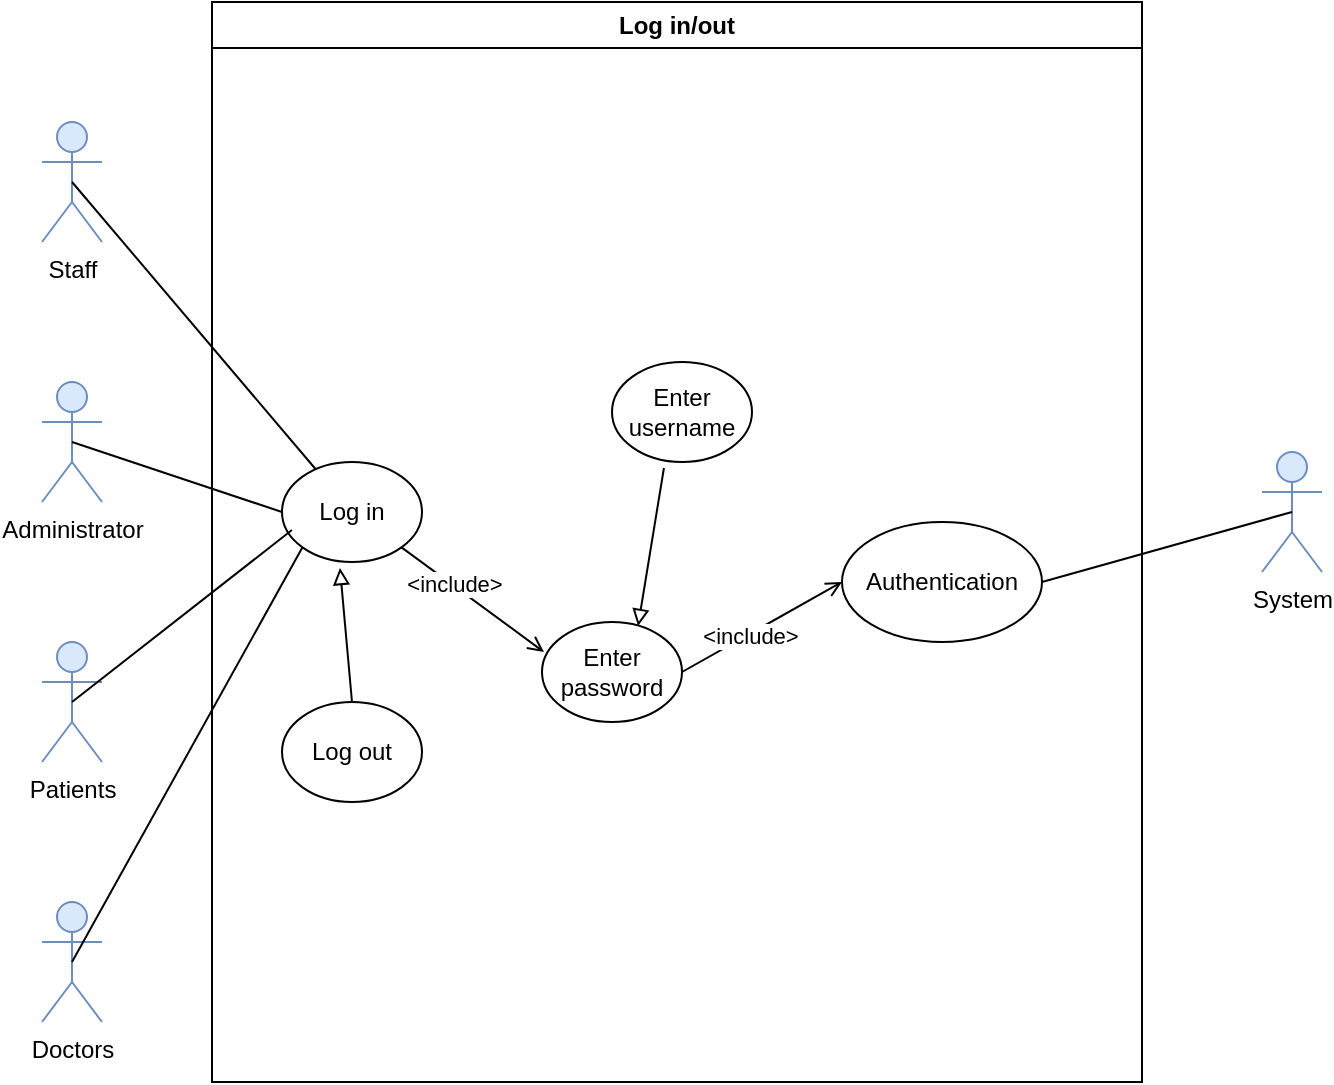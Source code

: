 <mxfile version="24.7.12">
  <diagram name="Page-1" id="rTnhSF7wG8ZI9zgHeMHo">
    <mxGraphModel dx="1432" dy="777" grid="1" gridSize="10" guides="1" tooltips="1" connect="1" arrows="1" fold="1" page="1" pageScale="1" pageWidth="850" pageHeight="1100" math="0" shadow="0">
      <root>
        <mxCell id="0" />
        <mxCell id="1" parent="0" />
        <mxCell id="_ZRvXiVYtUgfMEzg1t3W-1" value="Log in" style="ellipse;whiteSpace=wrap;html=1;" vertex="1" parent="1">
          <mxGeometry x="180" y="380" width="70" height="50" as="geometry" />
        </mxCell>
        <mxCell id="_ZRvXiVYtUgfMEzg1t3W-2" value="Doctors" style="shape=umlActor;verticalLabelPosition=bottom;verticalAlign=top;html=1;outlineConnect=0;fillColor=#dae8fc;strokeColor=#6c8ebf;" vertex="1" parent="1">
          <mxGeometry x="60" y="600" width="30" height="60" as="geometry" />
        </mxCell>
        <mxCell id="_ZRvXiVYtUgfMEzg1t3W-3" value="Administrator" style="shape=umlActor;verticalLabelPosition=bottom;verticalAlign=top;html=1;outlineConnect=0;fillColor=#dae8fc;strokeColor=#6c8ebf;" vertex="1" parent="1">
          <mxGeometry x="60" y="340" width="30" height="60" as="geometry" />
        </mxCell>
        <mxCell id="_ZRvXiVYtUgfMEzg1t3W-4" value="Staff" style="shape=umlActor;verticalLabelPosition=bottom;verticalAlign=top;html=1;outlineConnect=0;fillColor=#dae8fc;strokeColor=#6c8ebf;" vertex="1" parent="1">
          <mxGeometry x="60" y="210" width="30" height="60" as="geometry" />
        </mxCell>
        <mxCell id="_ZRvXiVYtUgfMEzg1t3W-5" value="Patients" style="shape=umlActor;verticalLabelPosition=bottom;verticalAlign=top;html=1;outlineConnect=0;fillColor=#dae8fc;strokeColor=#6c8ebf;" vertex="1" parent="1">
          <mxGeometry x="60" y="470" width="30" height="60" as="geometry" />
        </mxCell>
        <mxCell id="_ZRvXiVYtUgfMEzg1t3W-7" value="&lt;div&gt;Log out&lt;/div&gt;" style="ellipse;whiteSpace=wrap;html=1;" vertex="1" parent="1">
          <mxGeometry x="180" y="500" width="70" height="50" as="geometry" />
        </mxCell>
        <mxCell id="_ZRvXiVYtUgfMEzg1t3W-8" value="Enter username" style="ellipse;whiteSpace=wrap;html=1;" vertex="1" parent="1">
          <mxGeometry x="345" y="330" width="70" height="50" as="geometry" />
        </mxCell>
        <mxCell id="_ZRvXiVYtUgfMEzg1t3W-10" value="Enter password" style="ellipse;whiteSpace=wrap;html=1;" vertex="1" parent="1">
          <mxGeometry x="310" y="460" width="70" height="50" as="geometry" />
        </mxCell>
        <mxCell id="_ZRvXiVYtUgfMEzg1t3W-11" value="&lt;div&gt;Authentication&lt;/div&gt;" style="ellipse;whiteSpace=wrap;html=1;" vertex="1" parent="1">
          <mxGeometry x="460" y="410" width="100" height="60" as="geometry" />
        </mxCell>
        <mxCell id="_ZRvXiVYtUgfMEzg1t3W-12" value="" style="endArrow=none;html=1;rounded=0;exitX=0.5;exitY=0.5;exitDx=0;exitDy=0;exitPerimeter=0;" edge="1" parent="1" source="_ZRvXiVYtUgfMEzg1t3W-4" target="_ZRvXiVYtUgfMEzg1t3W-1">
          <mxGeometry width="50" height="50" relative="1" as="geometry">
            <mxPoint x="170" y="330" as="sourcePoint" />
            <mxPoint x="450" y="380" as="targetPoint" />
          </mxGeometry>
        </mxCell>
        <mxCell id="_ZRvXiVYtUgfMEzg1t3W-14" value="" style="endArrow=open;html=1;rounded=0;exitX=1;exitY=1;exitDx=0;exitDy=0;entryX=0.014;entryY=0.3;entryDx=0;entryDy=0;entryPerimeter=0;endFill=0;" edge="1" parent="1" source="_ZRvXiVYtUgfMEzg1t3W-1" target="_ZRvXiVYtUgfMEzg1t3W-10">
          <mxGeometry width="50" height="50" relative="1" as="geometry">
            <mxPoint x="260" y="415" as="sourcePoint" />
            <mxPoint x="357" y="405" as="targetPoint" />
          </mxGeometry>
        </mxCell>
        <mxCell id="_ZRvXiVYtUgfMEzg1t3W-19" value="&amp;lt;include&amp;gt;" style="edgeLabel;html=1;align=center;verticalAlign=middle;resizable=0;points=[];" vertex="1" connectable="0" parent="_ZRvXiVYtUgfMEzg1t3W-14">
          <mxGeometry x="-0.269" y="1" relative="1" as="geometry">
            <mxPoint x="-1" as="offset" />
          </mxGeometry>
        </mxCell>
        <mxCell id="_ZRvXiVYtUgfMEzg1t3W-17" value="" style="endArrow=open;html=1;rounded=0;exitX=1;exitY=0.5;exitDx=0;exitDy=0;entryX=0;entryY=0.5;entryDx=0;entryDy=0;endFill=0;" edge="1" parent="1" source="_ZRvXiVYtUgfMEzg1t3W-10" target="_ZRvXiVYtUgfMEzg1t3W-11">
          <mxGeometry width="50" height="50" relative="1" as="geometry">
            <mxPoint x="250" y="433" as="sourcePoint" />
            <mxPoint x="341" y="495" as="targetPoint" />
          </mxGeometry>
        </mxCell>
        <mxCell id="_ZRvXiVYtUgfMEzg1t3W-18" value="&amp;lt;include&amp;gt;" style="edgeLabel;html=1;align=center;verticalAlign=middle;resizable=0;points=[];" vertex="1" connectable="0" parent="_ZRvXiVYtUgfMEzg1t3W-17">
          <mxGeometry x="-0.159" y="-1" relative="1" as="geometry">
            <mxPoint as="offset" />
          </mxGeometry>
        </mxCell>
        <mxCell id="_ZRvXiVYtUgfMEzg1t3W-20" value="" style="endArrow=none;html=1;rounded=0;entryX=0.371;entryY=1.06;entryDx=0;entryDy=0;entryPerimeter=0;exitX=0.686;exitY=0.04;exitDx=0;exitDy=0;exitPerimeter=0;startArrow=block;startFill=0;" edge="1" parent="1" source="_ZRvXiVYtUgfMEzg1t3W-10" target="_ZRvXiVYtUgfMEzg1t3W-8">
          <mxGeometry width="50" height="50" relative="1" as="geometry">
            <mxPoint x="340" y="500" as="sourcePoint" />
            <mxPoint x="390" y="450" as="targetPoint" />
          </mxGeometry>
        </mxCell>
        <mxCell id="_ZRvXiVYtUgfMEzg1t3W-22" value="" style="endArrow=none;html=1;rounded=0;entryX=0.5;entryY=0;entryDx=0;entryDy=0;exitX=0.414;exitY=1.06;exitDx=0;exitDy=0;exitPerimeter=0;startArrow=block;startFill=0;" edge="1" parent="1" source="_ZRvXiVYtUgfMEzg1t3W-1" target="_ZRvXiVYtUgfMEzg1t3W-7">
          <mxGeometry width="50" height="50" relative="1" as="geometry">
            <mxPoint x="368" y="452" as="sourcePoint" />
            <mxPoint x="401" y="393" as="targetPoint" />
          </mxGeometry>
        </mxCell>
        <mxCell id="_ZRvXiVYtUgfMEzg1t3W-23" value="" style="endArrow=none;html=1;rounded=0;entryX=0;entryY=0.5;entryDx=0;entryDy=0;exitX=0.5;exitY=0.5;exitDx=0;exitDy=0;exitPerimeter=0;" edge="1" parent="1" source="_ZRvXiVYtUgfMEzg1t3W-3" target="_ZRvXiVYtUgfMEzg1t3W-1">
          <mxGeometry width="50" height="50" relative="1" as="geometry">
            <mxPoint x="400" y="430" as="sourcePoint" />
            <mxPoint x="450" y="380" as="targetPoint" />
          </mxGeometry>
        </mxCell>
        <mxCell id="_ZRvXiVYtUgfMEzg1t3W-24" value="" style="endArrow=none;html=1;rounded=0;exitX=0.5;exitY=0.5;exitDx=0;exitDy=0;exitPerimeter=0;entryX=0.071;entryY=0.68;entryDx=0;entryDy=0;entryPerimeter=0;" edge="1" parent="1" source="_ZRvXiVYtUgfMEzg1t3W-5" target="_ZRvXiVYtUgfMEzg1t3W-1">
          <mxGeometry width="50" height="50" relative="1" as="geometry">
            <mxPoint x="85" y="380" as="sourcePoint" />
            <mxPoint x="260" y="410" as="targetPoint" />
          </mxGeometry>
        </mxCell>
        <mxCell id="_ZRvXiVYtUgfMEzg1t3W-25" value="" style="endArrow=none;html=1;rounded=0;exitX=0.5;exitY=0.5;exitDx=0;exitDy=0;exitPerimeter=0;entryX=0;entryY=1;entryDx=0;entryDy=0;" edge="1" parent="1" source="_ZRvXiVYtUgfMEzg1t3W-2" target="_ZRvXiVYtUgfMEzg1t3W-1">
          <mxGeometry width="50" height="50" relative="1" as="geometry">
            <mxPoint x="85" y="510" as="sourcePoint" />
            <mxPoint x="280" y="430" as="targetPoint" />
          </mxGeometry>
        </mxCell>
        <mxCell id="_ZRvXiVYtUgfMEzg1t3W-26" value="System" style="shape=umlActor;verticalLabelPosition=bottom;verticalAlign=top;html=1;outlineConnect=0;fillColor=#dae8fc;strokeColor=#6c8ebf;" vertex="1" parent="1">
          <mxGeometry x="670" y="375" width="30" height="60" as="geometry" />
        </mxCell>
        <mxCell id="_ZRvXiVYtUgfMEzg1t3W-27" value="" style="endArrow=none;html=1;rounded=0;entryX=0.5;entryY=0.5;entryDx=0;entryDy=0;entryPerimeter=0;exitX=1;exitY=0.5;exitDx=0;exitDy=0;" edge="1" parent="1" source="_ZRvXiVYtUgfMEzg1t3W-11" target="_ZRvXiVYtUgfMEzg1t3W-26">
          <mxGeometry width="50" height="50" relative="1" as="geometry">
            <mxPoint x="400" y="430" as="sourcePoint" />
            <mxPoint x="450" y="380" as="targetPoint" />
          </mxGeometry>
        </mxCell>
        <mxCell id="_ZRvXiVYtUgfMEzg1t3W-28" value="Log in/out" style="swimlane;whiteSpace=wrap;html=1;" vertex="1" parent="1">
          <mxGeometry x="145" y="150" width="465" height="540" as="geometry" />
        </mxCell>
      </root>
    </mxGraphModel>
  </diagram>
</mxfile>
